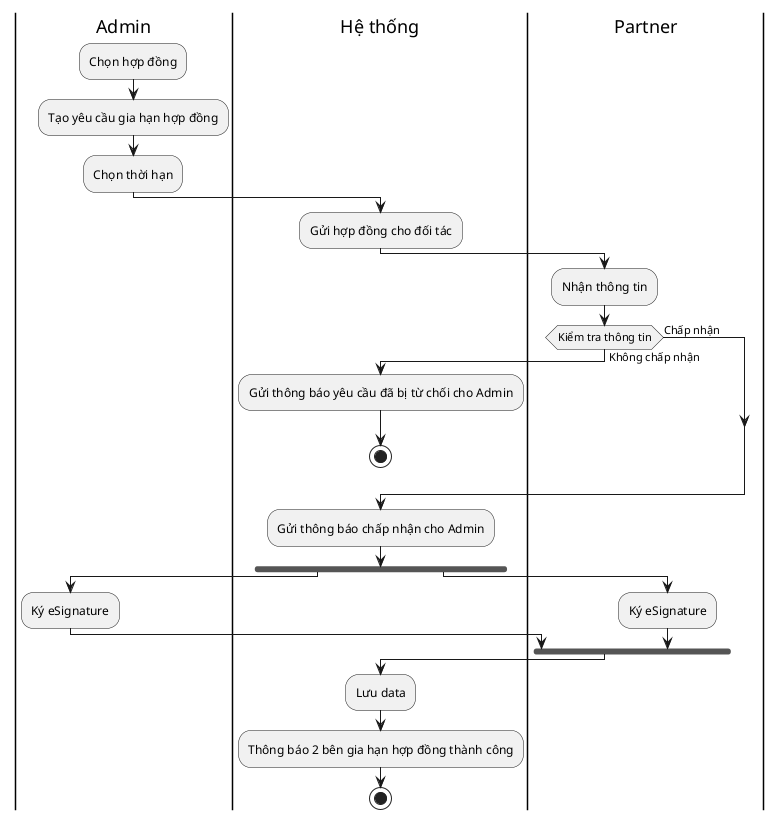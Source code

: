 @startuml
|Admin|
:Chọn hợp đồng;
:Tạo yêu cầu gia hạn hợp đồng;
:Chọn thời hạn;
|Hệ thống|
:Gửi hợp đồng cho đối tác;
|Partner|
:Nhận thông tin;
if (Kiểm tra thông tin) then (Không chấp nhận)
|Hệ thống|
:Gửi thông báo yêu cầu đã bị từ chối cho Admin;
stop
else (Chấp nhận)
endif
:Gửi thông báo chấp nhận cho Admin;
fork
|Admin|
:Ký eSignature;
fork again
|Partner|
:Ký eSignature;
end fork
|Hệ thống|
:Lưu data;
:Thông báo 2 bên gia hạn hợp đồng thành công;
stop
@enduml
